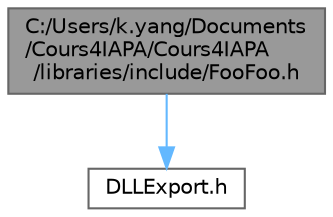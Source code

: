 digraph "C:/Users/k.yang/Documents/Cours4IAPA/Cours4IAPA/libraries/include/FooFoo.h"
{
 // LATEX_PDF_SIZE
  bgcolor="transparent";
  edge [fontname=Helvetica,fontsize=10,labelfontname=Helvetica,labelfontsize=10];
  node [fontname=Helvetica,fontsize=10,shape=box,height=0.2,width=0.4];
  Node1 [id="Node000001",label="C:/Users/k.yang/Documents\l/Cours4IAPA/Cours4IAPA\l/libraries/include/FooFoo.h",height=0.2,width=0.4,color="gray40", fillcolor="grey60", style="filled", fontcolor="black",tooltip=" "];
  Node1 -> Node2 [id="edge1_Node000001_Node000002",color="steelblue1",style="solid",tooltip=" "];
  Node2 [id="Node000002",label="DLLExport.h",height=0.2,width=0.4,color="grey40", fillcolor="white", style="filled",URL="$_d_l_l_export_8h.html",tooltip=" "];
}
